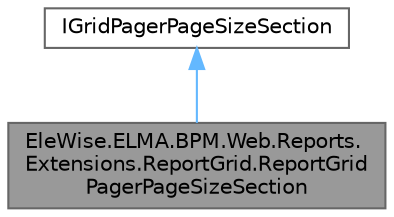digraph "EleWise.ELMA.BPM.Web.Reports.Extensions.ReportGrid.ReportGridPagerPageSizeSection"
{
 // LATEX_PDF_SIZE
  bgcolor="transparent";
  edge [fontname=Helvetica,fontsize=10,labelfontname=Helvetica,labelfontsize=10];
  node [fontname=Helvetica,fontsize=10,shape=box,height=0.2,width=0.4];
  Node1 [id="Node000001",label="EleWise.ELMA.BPM.Web.Reports.\lExtensions.ReportGrid.ReportGrid\lPagerPageSizeSection",height=0.2,width=0.4,color="gray40", fillcolor="grey60", style="filled", fontcolor="black",tooltip="Секция для отрисовки выпадающего списка с количеством отображаемых записей"];
  Node2 -> Node1 [id="edge1_Node000001_Node000002",dir="back",color="steelblue1",style="solid",tooltip=" "];
  Node2 [id="Node000002",label="IGridPagerPageSizeSection",height=0.2,width=0.4,color="gray40", fillcolor="white", style="filled",tooltip=" "];
}
